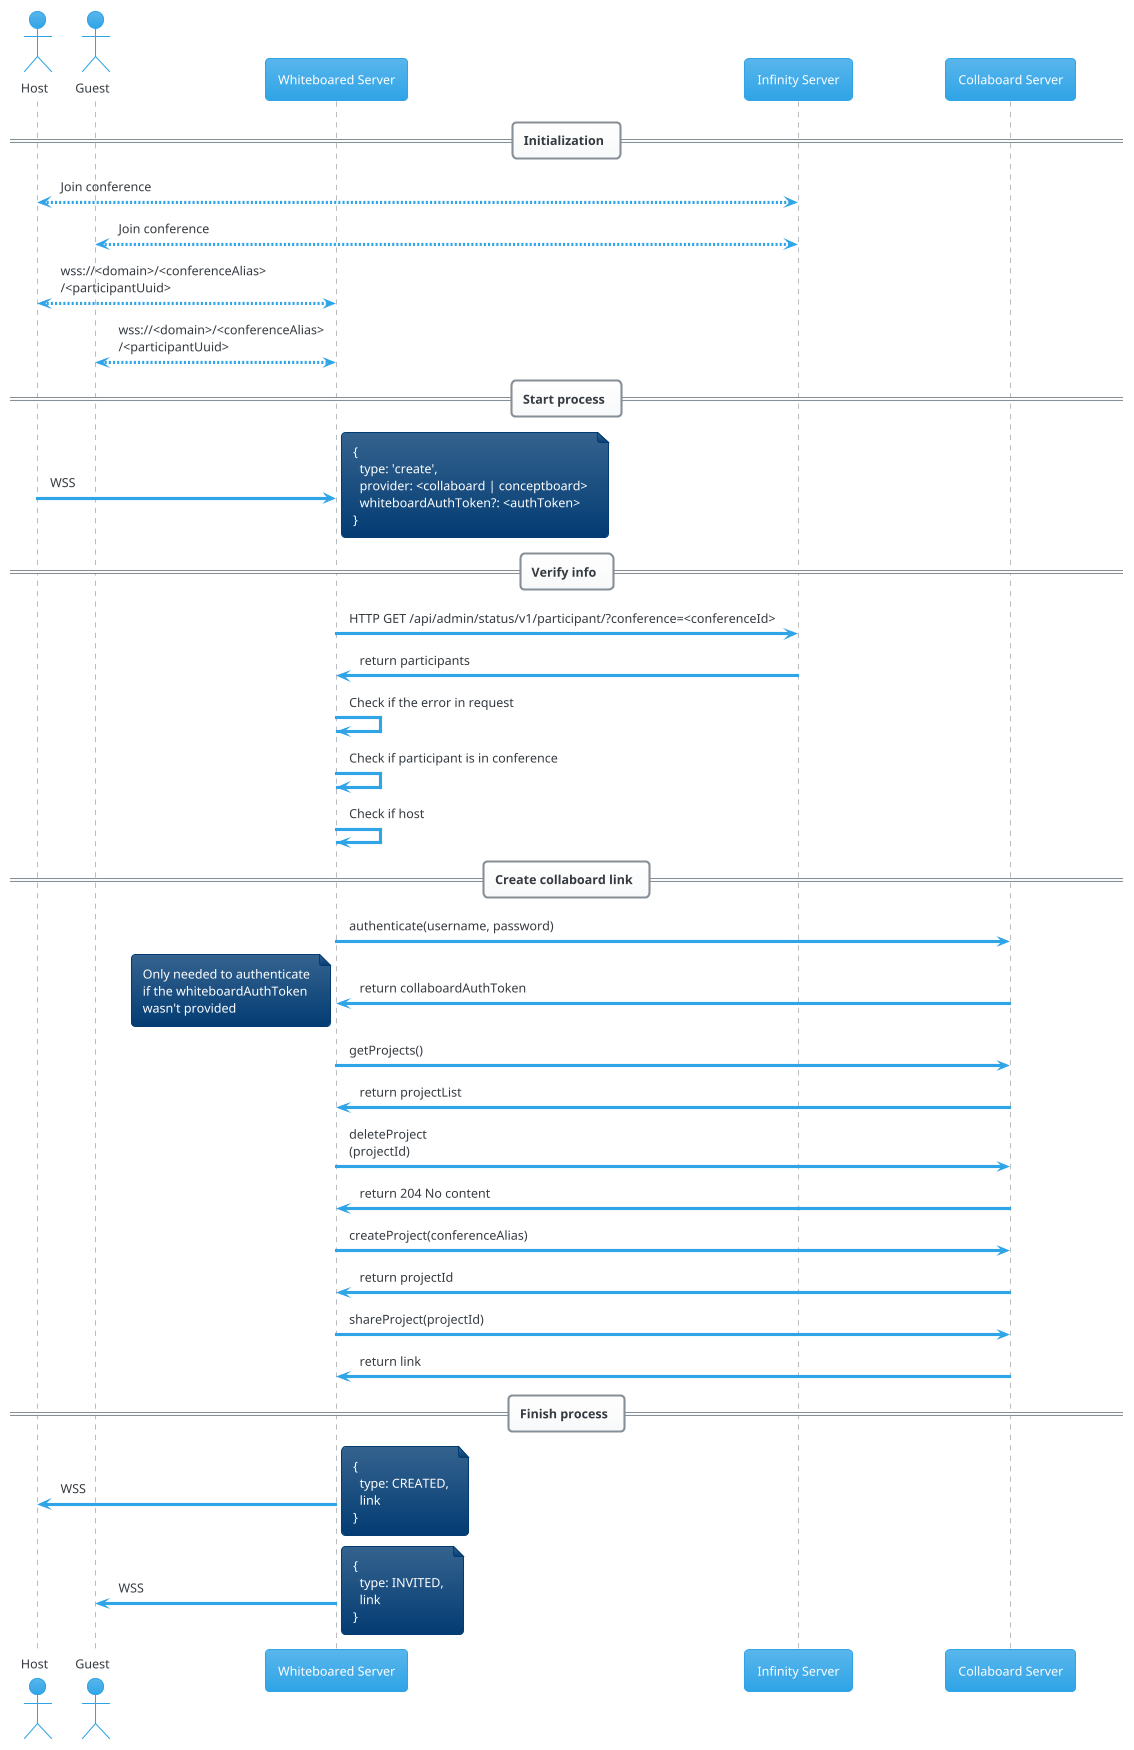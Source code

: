 @startuml create-sequence-diagram
!theme cerulean
' skinparam sequenceMessageAlign center

actor "Host" as host
actor "Guest" as guest
participant "Whiteboared Server" as server
participant "Infinity Server" as infinity
participant "Collaboard Server" as collaboard

== Initialization ==
host <--> infinity: Join conference
guest <---> infinity: Join conference

host <--> server: wss://<domain>/<conferenceAlias>\n/<participantUuid>
guest <---> server: wss://<domain>/<conferenceAlias>\n/<participantUuid>

== Start process ==
host -> server: WSS
note right
{
  type: 'create',
  provider: <collaboard | conceptboard>
  whiteboardAuthToken?: <authToken>
}
end note
== Verify info ==

server -> infinity: HTTP GET /api/admin/status/v1/participant/?conference=<conferenceId>
infinity -> server: return participants

server -> server: Check if the error in request
server -> server: Check if participant is in conference
server -> server: Check if host

== Create collaboard link ==

server -> collaboard: authenticate(username, password)

collaboard -> server: return collaboardAuthToken
note left
Only needed to authenticate
if the whiteboardAuthToken
wasn't provided
end note
server -> collaboard: getProjects()
collaboard -> server: return projectList

server -> collaboard: deleteProject\n(projectId)
collaboard -> server: return 204 No content

server -> collaboard: createProject(conferenceAlias)
collaboard -> server: return projectId

server -> collaboard: shareProject(projectId)
collaboard -> server: return link

== Finish process ==

server -> host: WSS
note right
{
  type: CREATED,
  link
}
end note
server -> guest: WSS

note right
{
  type: INVITED,
  link
}
end note

@enduml